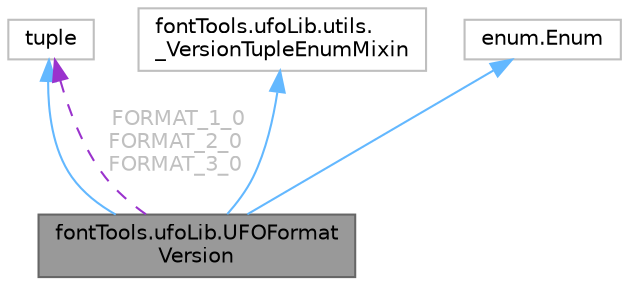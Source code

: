 digraph "fontTools.ufoLib.UFOFormatVersion"
{
 // LATEX_PDF_SIZE
  bgcolor="transparent";
  edge [fontname=Helvetica,fontsize=10,labelfontname=Helvetica,labelfontsize=10];
  node [fontname=Helvetica,fontsize=10,shape=box,height=0.2,width=0.4];
  Node1 [id="Node000001",label="fontTools.ufoLib.UFOFormat\lVersion",height=0.2,width=0.4,color="gray40", fillcolor="grey60", style="filled", fontcolor="black",tooltip=" "];
  Node2 -> Node1 [id="edge5_Node000001_Node000002",dir="back",color="steelblue1",style="solid",tooltip=" "];
  Node2 [id="Node000002",label="tuple",height=0.2,width=0.4,color="grey75", fillcolor="white", style="filled",tooltip=" "];
  Node3 -> Node1 [id="edge6_Node000001_Node000003",dir="back",color="steelblue1",style="solid",tooltip=" "];
  Node3 [id="Node000003",label="fontTools.ufoLib.utils.\l_VersionTupleEnumMixin",height=0.2,width=0.4,color="grey75", fillcolor="white", style="filled",URL="$d3/d5f/classfontTools_1_1ufoLib_1_1utils_1_1__VersionTupleEnumMixin.html",tooltip=" "];
  Node4 -> Node1 [id="edge7_Node000001_Node000004",dir="back",color="steelblue1",style="solid",tooltip=" "];
  Node4 [id="Node000004",label="enum.Enum",height=0.2,width=0.4,color="grey75", fillcolor="white", style="filled",tooltip=" "];
  Node2 -> Node1 [id="edge8_Node000001_Node000002",dir="back",color="darkorchid3",style="dashed",tooltip=" ",label=" FORMAT_1_0\nFORMAT_2_0\nFORMAT_3_0",fontcolor="grey" ];
}
